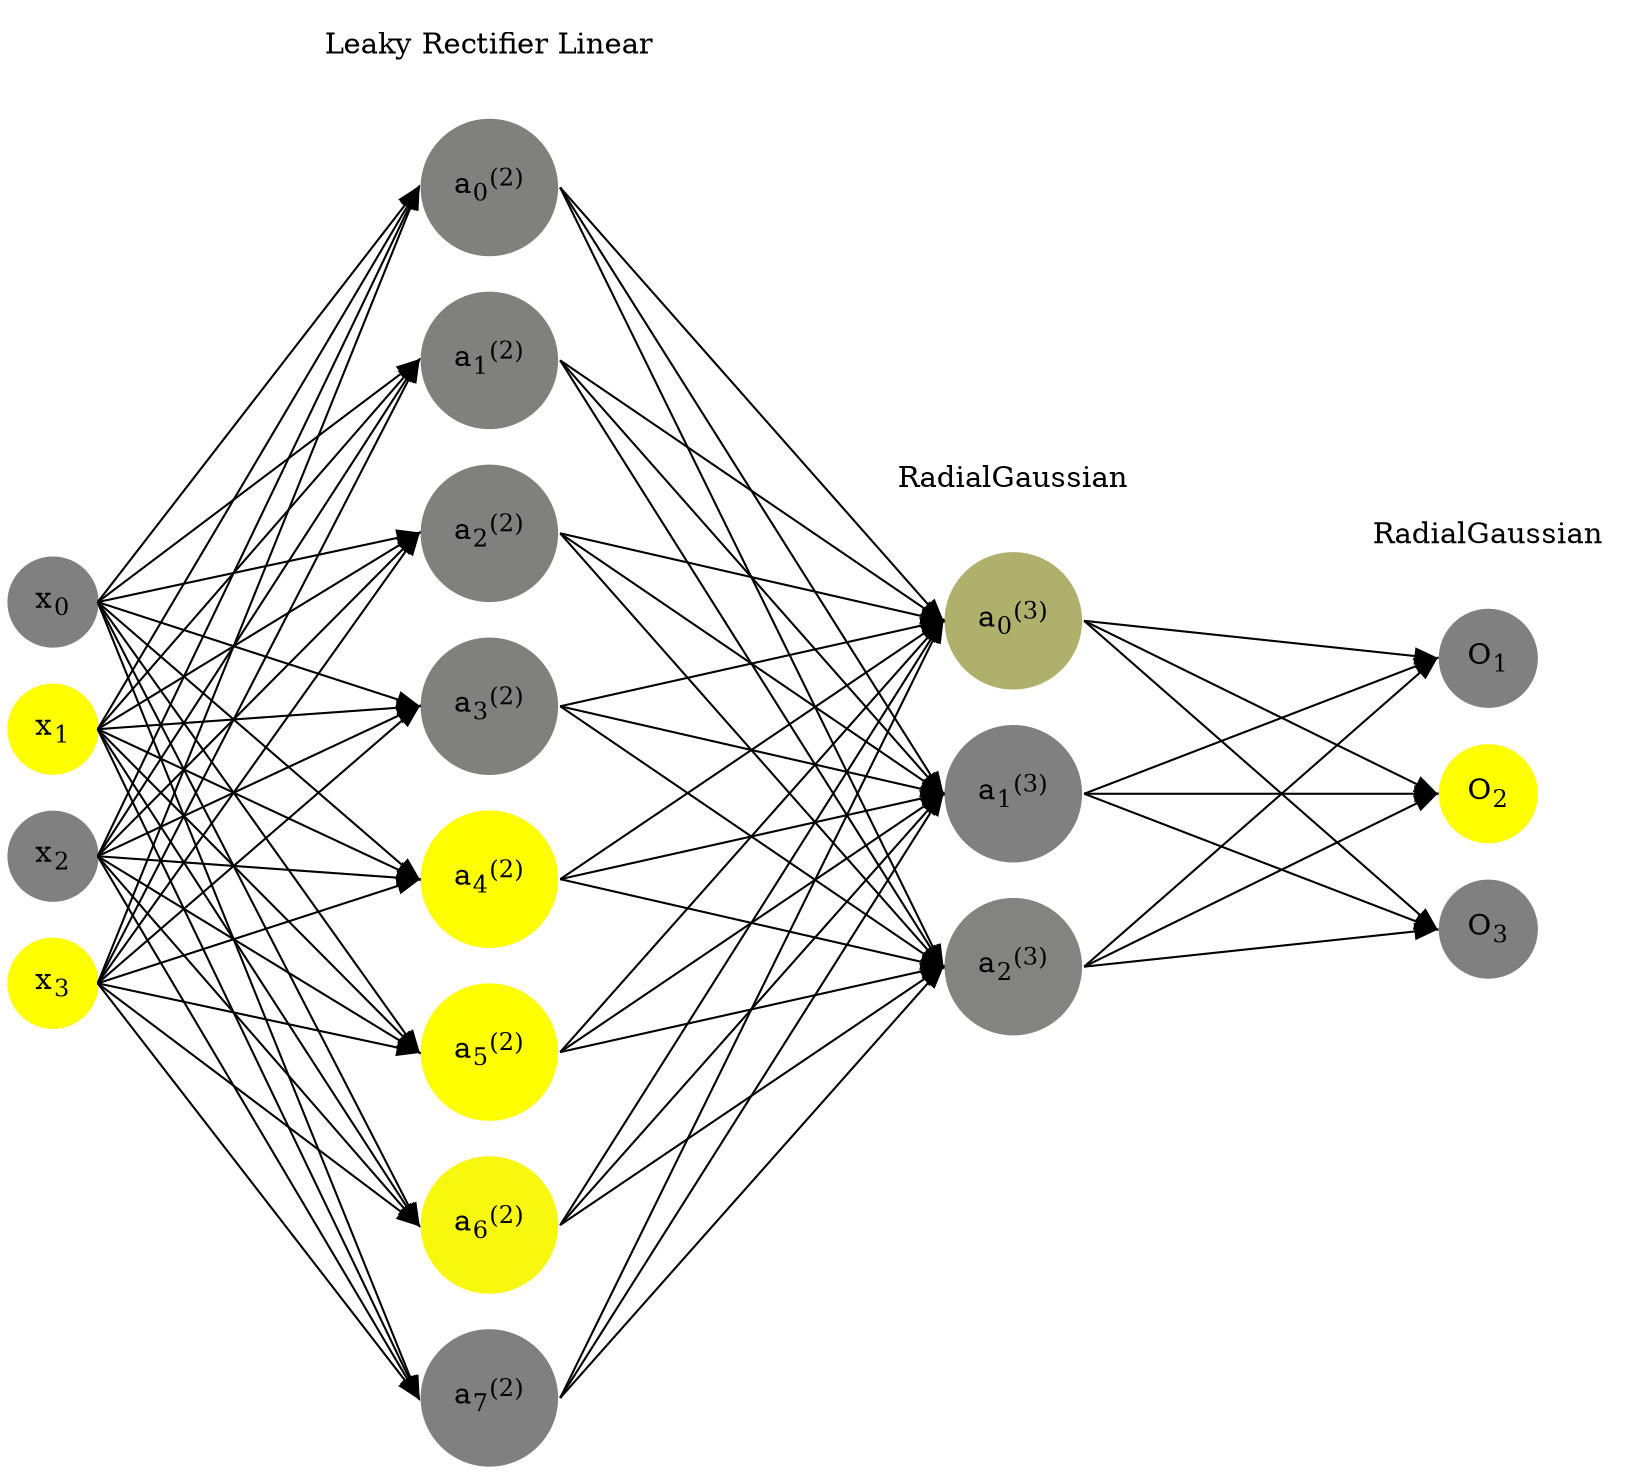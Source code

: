 digraph G {
	rankdir = LR;
	splines=false;
	edge[style=invis];
	ranksep= 1.4;
	{
	node [shape=circle, color="0.1667, 0.0, 0.5", style=filled, fillcolor="0.1667, 0.0, 0.5"];
	x0 [label=<x<sub>0</sub>>];
	}
	{
	node [shape=circle, color="0.1667, 1.0, 1.0", style=filled, fillcolor="0.1667, 1.0, 1.0"];
	x1 [label=<x<sub>1</sub>>];
	}
	{
	node [shape=circle, color="0.1667, 0.0, 0.5", style=filled, fillcolor="0.1667, 0.0, 0.5"];
	x2 [label=<x<sub>2</sub>>];
	}
	{
	node [shape=circle, color="0.1667, 1.0, 1.0", style=filled, fillcolor="0.1667, 1.0, 1.0"];
	x3 [label=<x<sub>3</sub>>];
	}
	{
	node [shape=circle, color="0.1667, 0.000452, 0.500226", style=filled, fillcolor="0.1667, 0.000452, 0.500226"];
	a02 [label=<a<sub>0</sub><sup>(2)</sup>>];
	}
	{
	node [shape=circle, color="0.1667, 0.001436, 0.500718", style=filled, fillcolor="0.1667, 0.001436, 0.500718"];
	a12 [label=<a<sub>1</sub><sup>(2)</sup>>];
	}
	{
	node [shape=circle, color="0.1667, 0.001149, 0.500575", style=filled, fillcolor="0.1667, 0.001149, 0.500575"];
	a22 [label=<a<sub>2</sub><sup>(2)</sup>>];
	}
	{
	node [shape=circle, color="0.1667, 0.000397, 0.500198", style=filled, fillcolor="0.1667, 0.000397, 0.500198"];
	a32 [label=<a<sub>3</sub><sup>(2)</sup>>];
	}
	{
	node [shape=circle, color="0.1667, 2.110072, 1.555036", style=filled, fillcolor="0.1667, 2.110072, 1.555036"];
	a42 [label=<a<sub>4</sub><sup>(2)</sup>>];
	}
	{
	node [shape=circle, color="0.1667, 2.635504, 1.817752", style=filled, fillcolor="0.1667, 2.635504, 1.817752"];
	a52 [label=<a<sub>5</sub><sup>(2)</sup>>];
	}
	{
	node [shape=circle, color="0.1667, 0.939210, 0.969605", style=filled, fillcolor="0.1667, 0.939210, 0.969605"];
	a62 [label=<a<sub>6</sub><sup>(2)</sup>>];
	}
	{
	node [shape=circle, color="0.1667, 0.000867, 0.500434", style=filled, fillcolor="0.1667, 0.000867, 0.500434"];
	a72 [label=<a<sub>7</sub><sup>(2)</sup>>];
	}
	{
	node [shape=circle, color="0.1667, 0.377922, 0.688961", style=filled, fillcolor="0.1667, 0.377922, 0.688961"];
	a03 [label=<a<sub>0</sub><sup>(3)</sup>>];
	}
	{
	node [shape=circle, color="0.1667, 0.000043, 0.500022", style=filled, fillcolor="0.1667, 0.000043, 0.500022"];
	a13 [label=<a<sub>1</sub><sup>(3)</sup>>];
	}
	{
	node [shape=circle, color="0.1667, 0.026151, 0.513075", style=filled, fillcolor="0.1667, 0.026151, 0.513075"];
	a23 [label=<a<sub>2</sub><sup>(3)</sup>>];
	}
	{
	node [shape=circle, color="0.1667, 0.0, 0.5", style=filled, fillcolor="0.1667, 0.0, 0.5"];
	O1 [label=<O<sub>1</sub>>];
	}
	{
	node [shape=circle, color="0.1667, 1.0, 1.0", style=filled, fillcolor="0.1667, 1.0, 1.0"];
	O2 [label=<O<sub>2</sub>>];
	}
	{
	node [shape=circle, color="0.1667, 0.0, 0.5", style=filled, fillcolor="0.1667, 0.0, 0.5"];
	O3 [label=<O<sub>3</sub>>];
	}
	{
	rank=same;
	x0->x1->x2->x3;
	}
	{
	rank=same;
	a02->a12->a22->a32->a42->a52->a62->a72;
	}
	{
	rank=same;
	a03->a13->a23;
	}
	{
	rank=same;
	O1->O2->O3;
	}
	l1 [shape=plaintext,label="Leaky Rectifier Linear"];
	l1->a02;
	{rank=same; l1;a02};
	l2 [shape=plaintext,label="RadialGaussian"];
	l2->a03;
	{rank=same; l2;a03};
	l3 [shape=plaintext,label="RadialGaussian"];
	l3->O1;
	{rank=same; l3;O1};
edge[style=solid, tailport=e, headport=w];
	{x0;x1;x2;x3} -> {a02;a12;a22;a32;a42;a52;a62;a72};
	{a02;a12;a22;a32;a42;a52;a62;a72} -> {a03;a13;a23};
	{a03;a13;a23} -> {O1,O2,O3};
}